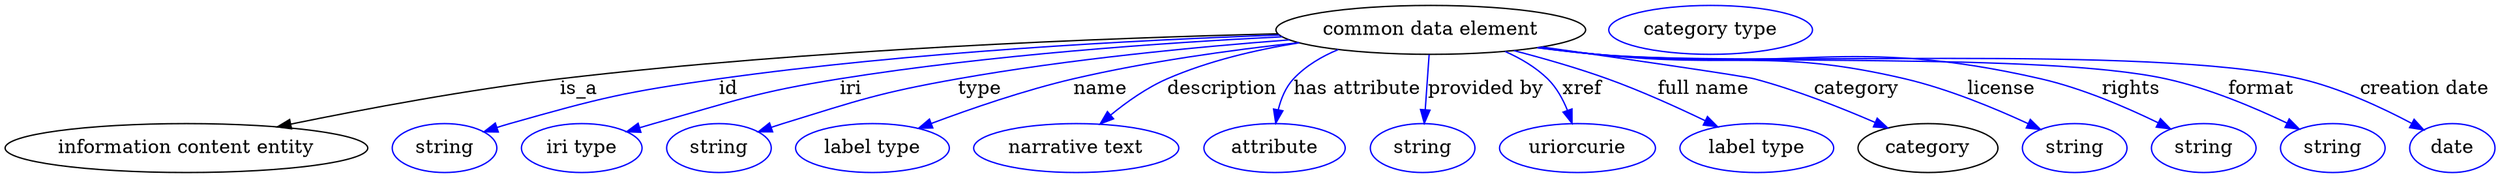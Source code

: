 digraph {
	graph [bb="0,0,1830.4,123"];
	node [label="\N"];
	"common data element"	[height=0.5,
		label="common data element",
		pos="1047.2,105",
		width=3.1594];
	"information content entity"	[height=0.5,
		pos="133.24,18",
		width=3.7011];
	"common data element" -> "information content entity"	[label=is_a,
		lp="423.24,61.5",
		pos="e,200.38,33.58 934.8,102.06 807.06,98.87 592.54,90.546 409.24,69 341.63,61.052 265.55,46.874 210.42,35.641"];
	id	[color=blue,
		height=0.5,
		label=string,
		pos="323.24,18",
		width=1.0652];
	"common data element" -> id	[color=blue,
		label=id,
		lp="535.24,61.5",
		pos="e,352.23,29.966 936.17,101 830.77,97.098 668.13,88.322 528.24,69 457.61,59.244 439.89,55.278 371.24,36 368.13,35.128 364.94,34.158 \
361.74,33.138",
		style=solid];
	iri	[color=blue,
		height=0.5,
		label="iri type",
		pos="424.24,18",
		width=1.2277];
	"common data element" -> iri	[color=blue,
		label=iri,
		lp="622.24,61.5",
		pos="e,457.79,29.97 937.67,99.913 849.79,95.491 723.51,86.562 614.24,69 563.07,60.777 505.72,44.705 467.55,32.996",
		style=solid];
	type	[color=blue,
		height=0.5,
		label=string,
		pos="525.24,18",
		width=1.0652];
	"common data element" -> type	[color=blue,
		label=type,
		lp="716.24,61.5",
		pos="e,554.18,29.953 943.04,97.636 873.83,92.394 781.16,83.426 700.24,69 642.4,58.689 628.37,53.344 572.24,36 569.48,35.147 566.64,34.229 \
563.8,33.277",
		style=solid];
	name	[color=blue,
		height=0.5,
		label="label type",
		pos="638.24,18",
		width=1.5707];
	"common data element" -> name	[color=blue,
		label=name,
		lp="804.24,61.5",
		pos="e,671.61,32.545 949.91,95.684 899.96,90.25 838.38,81.741 784.24,69 748.74,60.646 709.72,47.041 680.95,36.13",
		style=solid];
	description	[color=blue,
		height=0.5,
		label="narrative text",
		pos="788.24,18",
		width=2.0943];
	"common data element" -> description	[color=blue,
		label=description,
		lp="893.74,61.5",
		pos="e,805.22,35.762 949.82,95.672 918.07,90.559 883.28,82.31 853.24,69 838.68,62.549 824.43,52.19 813.01,42.57",
		style=solid];
	"has attribute"	[color=blue,
		height=0.5,
		label=attribute,
		pos="933.24,18",
		width=1.4443];
	"common data element" -> "has attribute"	[color=blue,
		label="has attribute",
		lp="993.24,61.5",
		pos="e,933.72,36.228 978.72,90.531 966.6,85.483 955.05,78.542 946.24,69 940.5,62.793 937.23,54.382 935.38,46.23",
		style=solid];
	"provided by"	[color=blue,
		height=0.5,
		label=string,
		pos="1041.2,18",
		width=1.0652];
	"common data element" -> "provided by"	[color=blue,
		label="provided by",
		lp="1087.7,61.5",
		pos="e,1042.5,36.175 1046,86.799 1045.2,75.163 1044.1,59.548 1043.2,46.237",
		style=solid];
	xref	[color=blue,
		height=0.5,
		label=uriorcurie,
		pos="1155.2,18",
		width=1.5887];
	"common data element" -> xref	[color=blue,
		label=xref,
		lp="1158.7,61.5",
		pos="e,1151.2,36.207 1102,89.09 1113.3,84.095 1124.5,77.541 1133.2,69 1139.8,62.632 1144.5,53.979 1147.9,45.661",
		style=solid];
	"full name"	[color=blue,
		height=0.5,
		label="label type",
		pos="1287.2,18",
		width=1.5707];
	"common data element" -> "full name"	[color=blue,
		label="full name",
		lp="1247.7,61.5",
		pos="e,1258.4,33.699 1108.4,89.736 1130.3,84.04 1155.1,76.94 1177.2,69 1201.7,60.207 1228.3,48.2 1249.2,38.157",
		style=solid];
	category	[height=0.5,
		pos="1413.2,18",
		width=1.4263];
	"common data element" -> category	[color=blue,
		label=category,
		lp="1360.7,61.5",
		pos="e,1383.6,32.787 1129,92.417 1194.8,83.031 1277.6,71.037 1285.2,69 1315.9,60.875 1349.2,47.716 1374.2,36.937",
		style=solid];
	license	[color=blue,
		height=0.5,
		label=string,
		pos="1521.2,18",
		width=1.0652];
	"common data element" -> license	[color=blue,
		label=license,
		lp="1467.2,61.5",
		pos="e,1496.1,31.673 1127.2,92.164 1141.2,90.292 1155.6,88.486 1169.2,87 1269.8,76.011 1297.7,92.055 1396.2,69 1428,61.573 1462.2,47.396 \
1486.9,36.029",
		style=solid];
	rights	[color=blue,
		height=0.5,
		label=string,
		pos="1616.2,18",
		width=1.0652];
	"common data element" -> rights	[color=blue,
		label=rights,
		lp="1562.7,61.5",
		pos="e,1591.8,32.104 1126.2,92.016 1140.5,90.126 1155.3,88.353 1169.2,87 1314.1,72.944 1354.4,101.46 1496.2,69 1526.6,62.055 1559.1,48.07 \
1582.6,36.652",
		style=solid];
	format	[color=blue,
		height=0.5,
		label=string,
		pos="1711.2,18",
		width=1.0652];
	"common data element" -> format	[color=blue,
		label=format,
		lp="1658.7,61.5",
		pos="e,1686.6,31.963 1125.9,91.92 1140.3,90.027 1155.2,88.278 1169.2,87 1262.1,78.559 1497.2,88.839 1588.2,69 1619.7,62.155 1653.4,47.926 \
1677.5,36.391",
		style=solid];
	"creation date"	[color=blue,
		height=0.5,
		label=date,
		pos="1799.2,18",
		width=0.86659];
	"common data element" -> "creation date"	[color=blue,
		label="creation date",
		lp="1778.7,61.5",
		pos="e,1778.2,31.354 1125.5,91.867 1140,89.968 1155.1,88.23 1169.2,87 1284,77.039 1575,94.957 1687.2,69 1716.5,62.24 1747.4,47.779 1769.4,\
36.139",
		style=solid];
	"named thing_category"	[color=blue,
		height=0.5,
		label="category type",
		pos="1253.2,105",
		width=2.0762];
}
